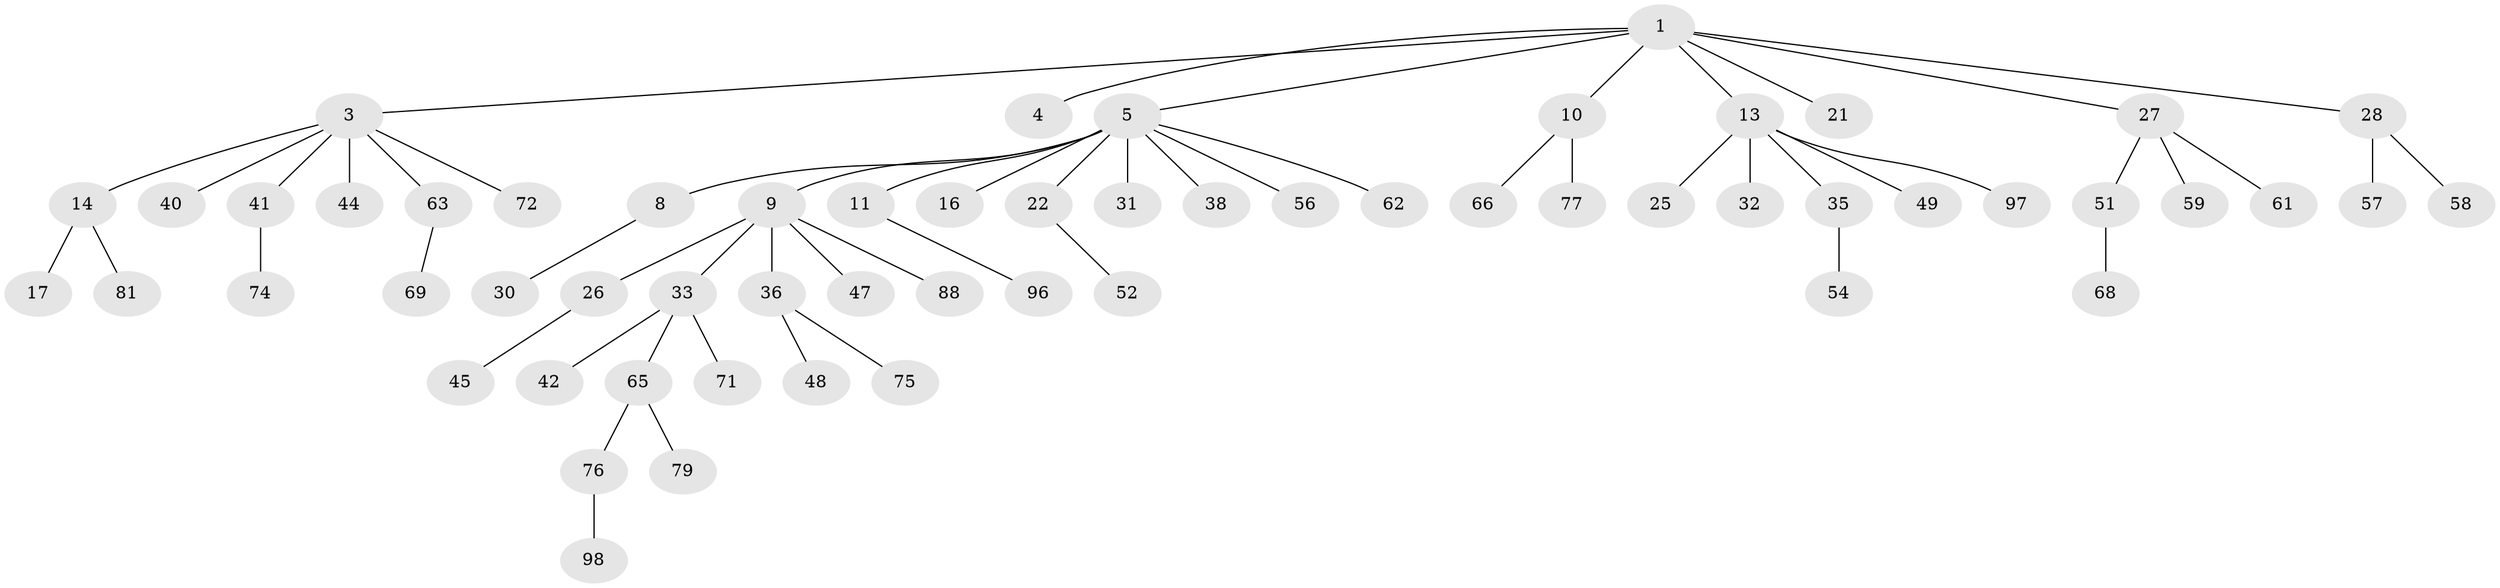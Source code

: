 // original degree distribution, {6: 0.025210084033613446, 4: 0.05042016806722689, 7: 0.01680672268907563, 1: 0.5126050420168067, 5: 0.04201680672268908, 3: 0.08403361344537816, 2: 0.2689075630252101}
// Generated by graph-tools (version 1.1) at 2025/15/03/09/25 04:15:25]
// undirected, 59 vertices, 58 edges
graph export_dot {
graph [start="1"]
  node [color=gray90,style=filled];
  1 [super="+2"];
  3;
  4;
  5 [super="+7+6"];
  8;
  9 [super="+12+15+105+18+19"];
  10 [super="+64+39"];
  11;
  13;
  14;
  16;
  17;
  21 [super="+114"];
  22;
  25 [super="+117"];
  26 [super="+37"];
  27 [super="+34+29+50"];
  28 [super="+99+94"];
  30;
  31;
  32;
  33 [super="+67"];
  35 [super="+104+46+53+55"];
  36;
  38;
  40 [super="+89"];
  41;
  42;
  44;
  45;
  47 [super="+118"];
  48;
  49;
  51 [super="+70+83"];
  52;
  54 [super="+95"];
  56 [super="+100"];
  57;
  58;
  59;
  61;
  62 [super="+116"];
  63;
  65;
  66;
  68 [super="+84"];
  69;
  71 [super="+102"];
  72;
  74;
  75;
  76;
  77;
  79 [super="+86"];
  81;
  88;
  96;
  97 [super="+109"];
  98;
  1 -- 3;
  1 -- 5;
  1 -- 13;
  1 -- 21;
  1 -- 28;
  1 -- 10;
  1 -- 27;
  1 -- 4;
  3 -- 14;
  3 -- 40;
  3 -- 41;
  3 -- 44;
  3 -- 63;
  3 -- 72;
  5 -- 11;
  5 -- 22;
  5 -- 9;
  5 -- 16;
  5 -- 38;
  5 -- 8;
  5 -- 56;
  5 -- 62;
  5 -- 31;
  8 -- 30;
  9 -- 88;
  9 -- 47;
  9 -- 26;
  9 -- 36;
  9 -- 33;
  10 -- 66;
  10 -- 77;
  11 -- 96;
  13 -- 25;
  13 -- 32;
  13 -- 35;
  13 -- 49;
  13 -- 97;
  14 -- 17;
  14 -- 81;
  22 -- 52;
  26 -- 45;
  27 -- 59;
  27 -- 61;
  27 -- 51;
  28 -- 57;
  28 -- 58;
  33 -- 42;
  33 -- 65;
  33 -- 71;
  35 -- 54;
  36 -- 48;
  36 -- 75;
  41 -- 74;
  51 -- 68;
  63 -- 69;
  65 -- 76;
  65 -- 79;
  76 -- 98;
}
